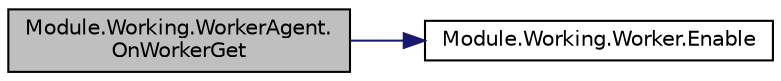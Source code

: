 digraph "Module.Working.WorkerAgent.OnWorkerGet"
{
 // LATEX_PDF_SIZE
  edge [fontname="Helvetica",fontsize="10",labelfontname="Helvetica",labelfontsize="10"];
  node [fontname="Helvetica",fontsize="10",shape=record];
  rankdir="LR";
  Node1 [label="Module.Working.WorkerAgent.\lOnWorkerGet",height=0.2,width=0.4,color="black", fillcolor="grey75", style="filled", fontcolor="black",tooltip=" "];
  Node1 -> Node2 [color="midnightblue",fontsize="10",style="solid",fontname="Helvetica"];
  Node2 [label="Module.Working.Worker.Enable",height=0.2,width=0.4,color="black", fillcolor="white", style="filled",URL="$classModule_1_1Working_1_1Worker.html#a5d7ecae078c7d33cc57c0660551b312d",tooltip=" "];
}
